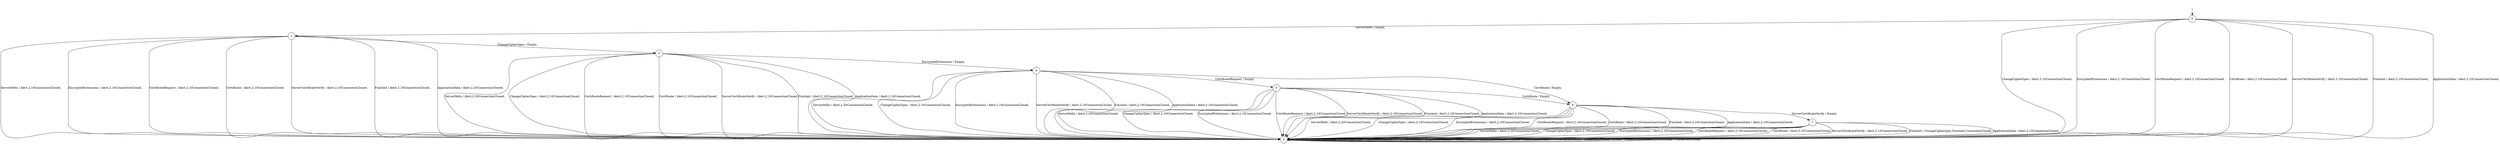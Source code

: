 digraph g {
__start0 [label="" shape="none"];

	s0 [shape="circle" label="0"];
	s1 [shape="circle" label="1"];
	s2 [shape="circle" label="2"];
	s3 [shape="circle" label="3"];
	s4 [shape="circle" label="4"];
	s5 [shape="circle" label="5"];
	s6 [shape="circle" label="6"];
	s7 [shape="circle" label="7"];
	s0 -> s1 [label="ServerHello / Empty,"];
	s0 -> s2 [label="ChangeCipherSpec / Alert,2.10ConnectionClosed,"];
	s0 -> s2 [label="EncryptedExtensions / Alert,2.10ConnectionClosed,"];
	s0 -> s2 [label="CertificateRequest / Alert,2.10ConnectionClosed,"];
	s0 -> s2 [label="Certificate / Alert,2.10ConnectionClosed,"];
	s0 -> s2 [label="ServerCertificateVerify / Alert,2.10ConnectionClosed,"];
	s0 -> s2 [label="Finished / Alert,2.10ConnectionClosed,"];
	s0 -> s2 [label="ApplicationData / Alert,2.10ConnectionClosed,"];
	s1 -> s2 [label="ServerHello / Alert,2.10ConnectionClosed,"];
	s1 -> s3 [label="ChangeCipherSpec / Empty,"];
	s1 -> s2 [label="EncryptedExtensions / Alert,2.10ConnectionClosed,"];
	s1 -> s2 [label="CertificateRequest / Alert,2.10ConnectionClosed,"];
	s1 -> s2 [label="Certificate / Alert,2.10ConnectionClosed,"];
	s1 -> s2 [label="ServerCertificateVerify / Alert,2.10ConnectionClosed,"];
	s1 -> s2 [label="Finished / Alert,2.10ConnectionClosed,"];
	s1 -> s2 [label="ApplicationData / Alert,2.20ConnectionClosed,"];
	s2 -> s2 [label="ServerHello / ConnectionClosed"];
	s2 -> s2 [label="ChangeCipherSpec / ConnectionClosed"];
	s2 -> s2 [label="EncryptedExtensions / ConnectionClosed"];
	s2 -> s2 [label="CertificateRequest / ConnectionClosed"];
	s2 -> s2 [label="Certificate / ConnectionClosed"];
	s2 -> s2 [label="ServerCertificateVerify / ConnectionClosed"];
	s2 -> s2 [label="Finished / ConnectionClosed"];
	s2 -> s2 [label="ApplicationData / ConnectionClosed"];
	s3 -> s2 [label="ServerHello / Alert,2.20ConnectionClosed,"];
	s3 -> s2 [label="ChangeCipherSpec / Alert,2.10ConnectionClosed,"];
	s3 -> s4 [label="EncryptedExtensions / Empty,"];
	s3 -> s2 [label="CertificateRequest / Alert,2.10ConnectionClosed,"];
	s3 -> s2 [label="Certificate / Alert,2.10ConnectionClosed,"];
	s3 -> s2 [label="ServerCertificateVerify / Alert,2.10ConnectionClosed,"];
	s3 -> s2 [label="Finished / Alert,2.10ConnectionClosed,"];
	s3 -> s2 [label="ApplicationData / Alert,2.10ConnectionClosed,"];
	s4 -> s2 [label="ServerHello / Alert,2.20ConnectionClosed,"];
	s4 -> s2 [label="ChangeCipherSpec / Alert,2.10ConnectionClosed,"];
	s4 -> s2 [label="EncryptedExtensions / Alert,2.10ConnectionClosed,"];
	s4 -> s5 [label="CertificateRequest / Empty,"];
	s4 -> s6 [label="Certificate / Empty,"];
	s4 -> s2 [label="ServerCertificateVerify / Alert,2.10ConnectionClosed,"];
	s4 -> s2 [label="Finished / Alert,2.10ConnectionClosed,"];
	s4 -> s2 [label="ApplicationData / Alert,2.10ConnectionClosed,"];
	s5 -> s2 [label="ServerHello / Alert,2.20ConnectionClosed,"];
	s5 -> s2 [label="ChangeCipherSpec / Alert,2.10ConnectionClosed,"];
	s5 -> s2 [label="EncryptedExtensions / Alert,2.10ConnectionClosed,"];
	s5 -> s2 [label="CertificateRequest / Alert,2.10ConnectionClosed,"];
	s5 -> s6 [label="Certificate / Empty,"];
	s5 -> s2 [label="ServerCertificateVerify / Alert,2.10ConnectionClosed,"];
	s5 -> s2 [label="Finished / Alert,2.10ConnectionClosed,"];
	s5 -> s2 [label="ApplicationData / Alert,2.10ConnectionClosed,"];
	s6 -> s2 [label="ServerHello / Alert,2.20ConnectionClosed,"];
	s6 -> s2 [label="ChangeCipherSpec / Alert,2.10ConnectionClosed,"];
	s6 -> s2 [label="EncryptedExtensions / Alert,2.10ConnectionClosed,"];
	s6 -> s2 [label="CertificateRequest / Alert,2.10ConnectionClosed,"];
	s6 -> s2 [label="Certificate / Alert,2.10ConnectionClosed,"];
	s6 -> s7 [label="ServerCertificateVerify / Empty,"];
	s6 -> s2 [label="Finished / Alert,2.10ConnectionClosed,"];
	s6 -> s2 [label="ApplicationData / Alert,2.10ConnectionClosed,"];
	s7 -> s2 [label="ServerHello / Alert,2.20ConnectionClosed,"];
	s7 -> s2 [label="ChangeCipherSpec / Alert,2.10ConnectionClosed,"];
	s7 -> s2 [label="EncryptedExtensions / Alert,2.10ConnectionClosed,"];
	s7 -> s2 [label="CertificateRequest / Alert,2.10ConnectionClosed,"];
	s7 -> s2 [label="Certificate / Alert,2.10ConnectionClosed,"];
	s7 -> s2 [label="ServerCertificateVerify / Alert,2.10ConnectionClosed,"];
	s7 -> s2 [label="Finished / ChangeCipherSpec,Finished,ConnectionClosed,"];
	s7 -> s2 [label="ApplicationData / Alert,2.10ConnectionClosed,"];

__start0 -> s0;
}
